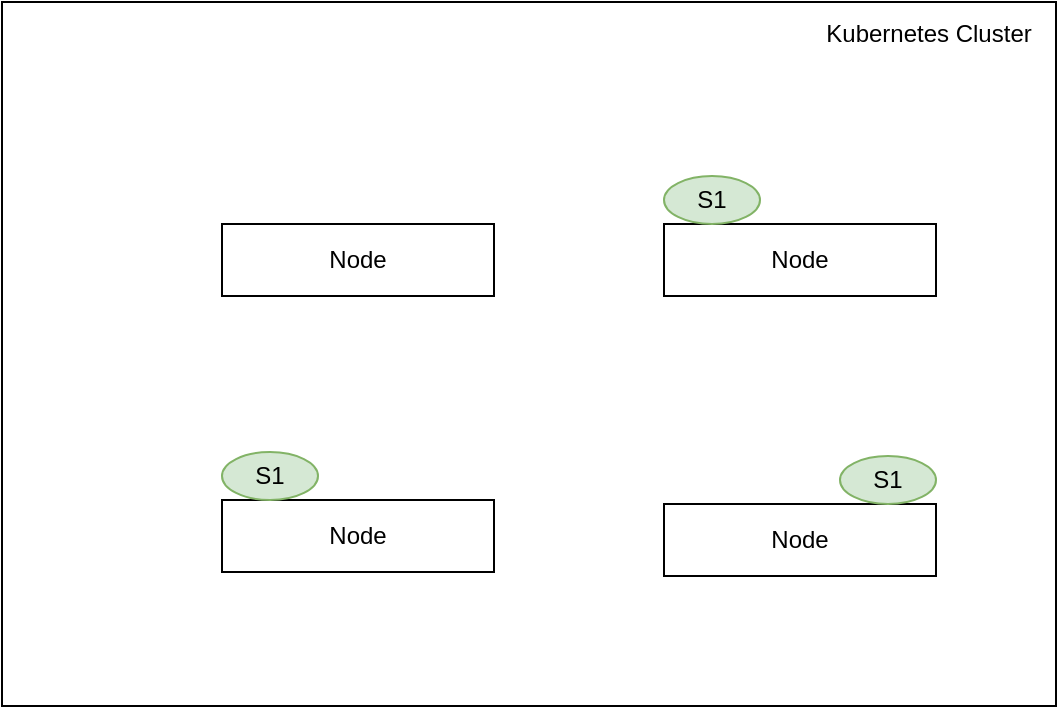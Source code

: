 <mxfile version="15.8.2" type="device"><diagram id="IGBprgyp5J3Q-PbnJVQh" name="Page-1"><mxGraphModel dx="1346" dy="589" grid="0" gridSize="10" guides="1" tooltips="1" connect="1" arrows="1" fold="1" page="0" pageScale="1" pageWidth="827" pageHeight="1169" math="0" shadow="0"><root><mxCell id="0"/><mxCell id="1" parent="0"/><mxCell id="8kl8Jgg02gUueqN1UE_X-31" value="" style="rounded=0;whiteSpace=wrap;html=1;" vertex="1" parent="1"><mxGeometry x="-9" y="1" width="527" height="352" as="geometry"/></mxCell><mxCell id="8kl8Jgg02gUueqN1UE_X-23" value="Node" style="rounded=0;whiteSpace=wrap;html=1;" vertex="1" parent="1"><mxGeometry x="101" y="112" width="136" height="36" as="geometry"/></mxCell><mxCell id="8kl8Jgg02gUueqN1UE_X-25" value="Node" style="rounded=0;whiteSpace=wrap;html=1;" vertex="1" parent="1"><mxGeometry x="322" y="112" width="136" height="36" as="geometry"/></mxCell><mxCell id="8kl8Jgg02gUueqN1UE_X-27" value="Node" style="rounded=0;whiteSpace=wrap;html=1;" vertex="1" parent="1"><mxGeometry x="101" y="250" width="136" height="36" as="geometry"/></mxCell><mxCell id="8kl8Jgg02gUueqN1UE_X-29" value="Node" style="rounded=0;whiteSpace=wrap;html=1;" vertex="1" parent="1"><mxGeometry x="322" y="252" width="136" height="36" as="geometry"/></mxCell><mxCell id="8kl8Jgg02gUueqN1UE_X-32" value="Kubernetes Cluster" style="text;html=1;align=center;verticalAlign=middle;resizable=0;points=[];autosize=1;strokeColor=none;fillColor=none;" vertex="1" parent="1"><mxGeometry x="397" y="8" width="113" height="18" as="geometry"/></mxCell><mxCell id="8kl8Jgg02gUueqN1UE_X-33" value="S1" style="ellipse;whiteSpace=wrap;html=1;fillColor=#d5e8d4;strokeColor=#82b366;" vertex="1" parent="1"><mxGeometry x="101" y="226" width="48" height="24" as="geometry"/></mxCell><mxCell id="8kl8Jgg02gUueqN1UE_X-41" value="S1" style="ellipse;whiteSpace=wrap;html=1;fillColor=#d5e8d4;strokeColor=#82b366;" vertex="1" parent="1"><mxGeometry x="322" y="88" width="48" height="24" as="geometry"/></mxCell><mxCell id="8kl8Jgg02gUueqN1UE_X-42" value="S1" style="ellipse;whiteSpace=wrap;html=1;fillColor=#d5e8d4;strokeColor=#82b366;" vertex="1" parent="1"><mxGeometry x="410" y="228" width="48" height="24" as="geometry"/></mxCell></root></mxGraphModel></diagram></mxfile>